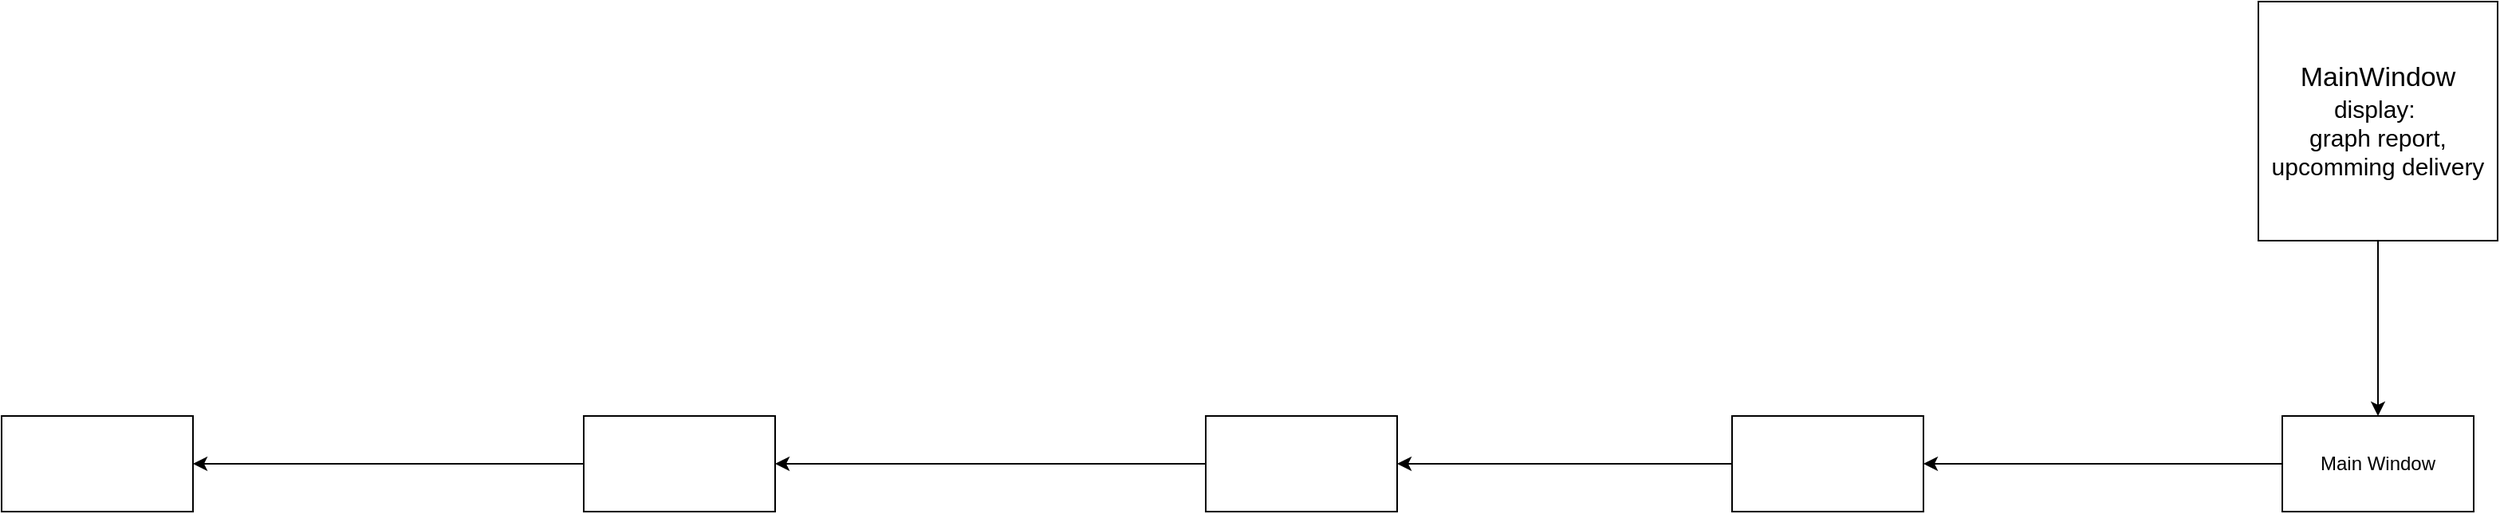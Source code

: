 <mxfile version="28.1.1">
  <diagram name="Page-1" id="TGYgBSehuemjxRqf3gY4">
    <mxGraphModel dx="3737" dy="1110" grid="1" gridSize="10" guides="1" tooltips="1" connect="1" arrows="1" fold="1" page="1" pageScale="1" pageWidth="850" pageHeight="1100" math="0" shadow="0">
      <root>
        <mxCell id="0" />
        <mxCell id="1" parent="0" />
        <mxCell id="I9fuKx8wwuCOY-B53nem-3" style="edgeStyle=orthogonalEdgeStyle;rounded=0;orthogonalLoop=1;jettySize=auto;html=1;entryX=0.5;entryY=0;entryDx=0;entryDy=0;" parent="1" source="I9fuKx8wwuCOY-B53nem-1" target="I9fuKx8wwuCOY-B53nem-2" edge="1">
          <mxGeometry relative="1" as="geometry" />
        </mxCell>
        <mxCell id="I9fuKx8wwuCOY-B53nem-1" value="&lt;font style=&quot;font-size: 17px;&quot;&gt;MainWindow&lt;/font&gt;&lt;div&gt;&lt;font style=&quot;font-size: 15px;&quot;&gt;display:&amp;nbsp;&lt;/font&gt;&lt;/div&gt;&lt;div&gt;&lt;font style=&quot;font-size: 15px;&quot;&gt;graph report,&lt;/font&gt;&lt;/div&gt;&lt;div&gt;&lt;font style=&quot;font-size: 15px;&quot;&gt;upcomming delivery&lt;/font&gt;&lt;/div&gt;" style="whiteSpace=wrap;html=1;aspect=fixed;" parent="1" vertex="1">
          <mxGeometry x="80" y="90" width="150" height="150" as="geometry" />
        </mxCell>
        <mxCell id="I9fuKx8wwuCOY-B53nem-8" style="edgeStyle=orthogonalEdgeStyle;rounded=0;orthogonalLoop=1;jettySize=auto;html=1;" parent="1" source="I9fuKx8wwuCOY-B53nem-2" target="I9fuKx8wwuCOY-B53nem-4" edge="1">
          <mxGeometry relative="1" as="geometry" />
        </mxCell>
        <mxCell id="I9fuKx8wwuCOY-B53nem-2" value="Main Window" style="rounded=0;whiteSpace=wrap;html=1;" parent="1" vertex="1">
          <mxGeometry x="95" y="350" width="120" height="60" as="geometry" />
        </mxCell>
        <mxCell id="I9fuKx8wwuCOY-B53nem-9" style="edgeStyle=orthogonalEdgeStyle;rounded=0;orthogonalLoop=1;jettySize=auto;html=1;" parent="1" source="I9fuKx8wwuCOY-B53nem-4" target="I9fuKx8wwuCOY-B53nem-5" edge="1">
          <mxGeometry relative="1" as="geometry" />
        </mxCell>
        <mxCell id="I9fuKx8wwuCOY-B53nem-4" value="" style="rounded=0;whiteSpace=wrap;html=1;" parent="1" vertex="1">
          <mxGeometry x="-250" y="350" width="120" height="60" as="geometry" />
        </mxCell>
        <mxCell id="I9fuKx8wwuCOY-B53nem-10" style="edgeStyle=orthogonalEdgeStyle;rounded=0;orthogonalLoop=1;jettySize=auto;html=1;" parent="1" source="I9fuKx8wwuCOY-B53nem-5" target="I9fuKx8wwuCOY-B53nem-6" edge="1">
          <mxGeometry relative="1" as="geometry" />
        </mxCell>
        <mxCell id="I9fuKx8wwuCOY-B53nem-5" value="" style="rounded=0;whiteSpace=wrap;html=1;" parent="1" vertex="1">
          <mxGeometry x="-580" y="350" width="120" height="60" as="geometry" />
        </mxCell>
        <mxCell id="jHQ5tFNn-bN90xhealpn-1" style="edgeStyle=orthogonalEdgeStyle;rounded=0;orthogonalLoop=1;jettySize=auto;html=1;entryX=1;entryY=0.5;entryDx=0;entryDy=0;" edge="1" parent="1" source="I9fuKx8wwuCOY-B53nem-6" target="I9fuKx8wwuCOY-B53nem-7">
          <mxGeometry relative="1" as="geometry" />
        </mxCell>
        <mxCell id="I9fuKx8wwuCOY-B53nem-6" value="" style="rounded=0;whiteSpace=wrap;html=1;" parent="1" vertex="1">
          <mxGeometry x="-970" y="350" width="120" height="60" as="geometry" />
        </mxCell>
        <mxCell id="I9fuKx8wwuCOY-B53nem-7" value="" style="rounded=0;whiteSpace=wrap;html=1;" parent="1" vertex="1">
          <mxGeometry x="-1335" y="350" width="120" height="60" as="geometry" />
        </mxCell>
      </root>
    </mxGraphModel>
  </diagram>
</mxfile>
